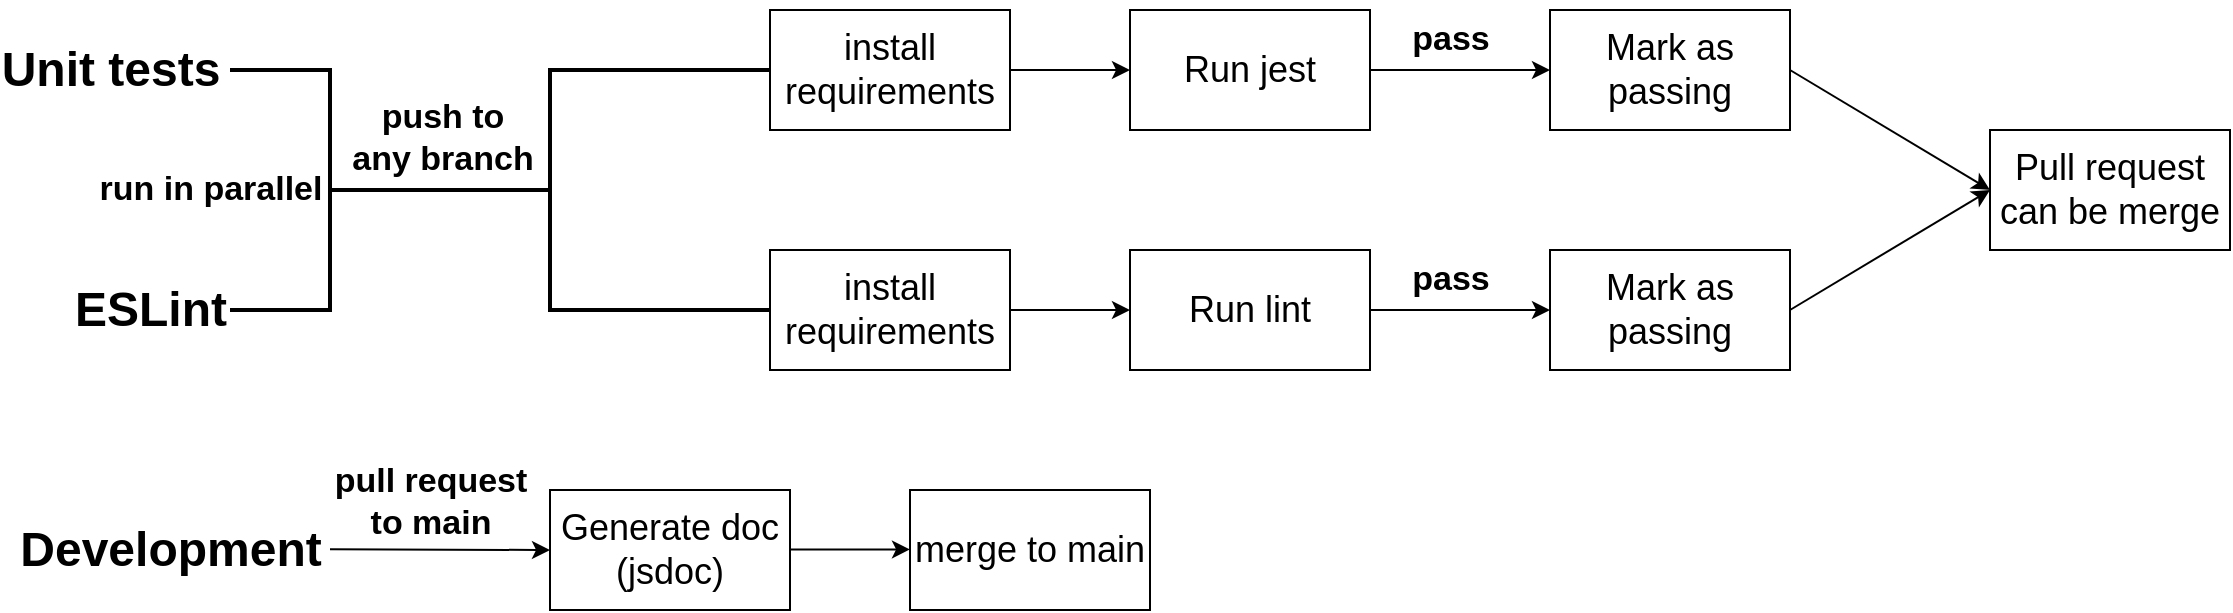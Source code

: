 <mxfile>
    <diagram name="第 1 页" id="XHGQAw4q8pq3mNkUlnjU">
        <mxGraphModel dx="1501" dy="534" grid="1" gridSize="10" guides="1" tooltips="1" connect="1" arrows="1" fold="1" page="1" pageScale="1" pageWidth="1169" pageHeight="827" math="0" shadow="0">
            <root>
                <mxCell id="0"/>
                <mxCell id="1" parent="0"/>
                <mxCell id="rTVmg1_4F_sFFXQ4KWiE-1" value="&lt;font style=&quot;font-size: 18px;&quot;&gt;Run jest&lt;/font&gt;" style="rounded=0;whiteSpace=wrap;html=1;" parent="1" vertex="1">
                    <mxGeometry x="580" y="266" width="120" height="60" as="geometry"/>
                </mxCell>
                <mxCell id="rTVmg1_4F_sFFXQ4KWiE-4" value="" style="strokeWidth=2;html=1;shape=mxgraph.flowchart.annotation_2;align=left;labelPosition=right;pointerEvents=1;" parent="1" vertex="1">
                    <mxGeometry x="180" y="296" width="220" height="120" as="geometry"/>
                </mxCell>
                <mxCell id="rTVmg1_4F_sFFXQ4KWiE-5" value="" style="strokeWidth=2;html=1;shape=mxgraph.flowchart.annotation_1;align=left;pointerEvents=1;rotation=-180;" parent="1" vertex="1">
                    <mxGeometry x="130" y="296" width="50" height="120" as="geometry"/>
                </mxCell>
                <mxCell id="rTVmg1_4F_sFFXQ4KWiE-7" value="Development" style="text;strokeColor=none;fillColor=none;html=1;fontSize=24;fontStyle=1;verticalAlign=middle;align=center;" parent="1" vertex="1">
                    <mxGeometry x="50" y="516" width="100" height="40" as="geometry"/>
                </mxCell>
                <mxCell id="rTVmg1_4F_sFFXQ4KWiE-9" value="Unit tests" style="text;strokeColor=none;fillColor=none;html=1;fontSize=24;fontStyle=1;verticalAlign=middle;align=center;" parent="1" vertex="1">
                    <mxGeometry x="20" y="276" width="100" height="40" as="geometry"/>
                </mxCell>
                <mxCell id="rTVmg1_4F_sFFXQ4KWiE-10" value="ESLint" style="text;strokeColor=none;fillColor=none;html=1;fontSize=24;fontStyle=1;verticalAlign=middle;align=center;" parent="1" vertex="1">
                    <mxGeometry x="40" y="396" width="100" height="40" as="geometry"/>
                </mxCell>
                <mxCell id="rTVmg1_4F_sFFXQ4KWiE-11" value="run in parallel" style="text;strokeColor=none;fillColor=none;html=1;fontSize=17;fontStyle=1;verticalAlign=middle;align=center;" parent="1" vertex="1">
                    <mxGeometry x="70" y="336" width="100" height="40" as="geometry"/>
                </mxCell>
                <mxCell id="rTVmg1_4F_sFFXQ4KWiE-12" value="&lt;font style=&quot;font-size: 18px;&quot;&gt;install requirements&lt;/font&gt;" style="rounded=0;whiteSpace=wrap;html=1;" parent="1" vertex="1">
                    <mxGeometry x="400" y="266" width="120" height="60" as="geometry"/>
                </mxCell>
                <mxCell id="rTVmg1_4F_sFFXQ4KWiE-13" value="&lt;font style=&quot;font-size: 18px;&quot;&gt;install requirements&lt;/font&gt;" style="rounded=0;whiteSpace=wrap;html=1;" parent="1" vertex="1">
                    <mxGeometry x="400" y="386" width="120" height="60" as="geometry"/>
                </mxCell>
                <mxCell id="rTVmg1_4F_sFFXQ4KWiE-14" value="&lt;font style=&quot;font-size: 18px;&quot;&gt;Run lint&lt;/font&gt;" style="rounded=0;whiteSpace=wrap;html=1;" parent="1" vertex="1">
                    <mxGeometry x="580" y="386" width="120" height="60" as="geometry"/>
                </mxCell>
                <mxCell id="rTVmg1_4F_sFFXQ4KWiE-15" value="&lt;font style=&quot;font-size: 18px;&quot;&gt;Mark as passing&lt;/font&gt;" style="rounded=0;whiteSpace=wrap;html=1;" parent="1" vertex="1">
                    <mxGeometry x="790" y="266" width="120" height="60" as="geometry"/>
                </mxCell>
                <mxCell id="rTVmg1_4F_sFFXQ4KWiE-16" value="&lt;font style=&quot;font-size: 18px;&quot;&gt;Mark as passing&lt;/font&gt;" style="rounded=0;whiteSpace=wrap;html=1;" parent="1" vertex="1">
                    <mxGeometry x="790" y="386" width="120" height="60" as="geometry"/>
                </mxCell>
                <mxCell id="rTVmg1_4F_sFFXQ4KWiE-17" value="" style="endArrow=classic;html=1;rounded=0;exitX=1;exitY=0.5;exitDx=0;exitDy=0;entryX=0;entryY=0.5;entryDx=0;entryDy=0;" parent="1" source="rTVmg1_4F_sFFXQ4KWiE-12" target="rTVmg1_4F_sFFXQ4KWiE-1" edge="1">
                    <mxGeometry width="50" height="50" relative="1" as="geometry">
                        <mxPoint x="590" y="366" as="sourcePoint"/>
                        <mxPoint x="640" y="316" as="targetPoint"/>
                    </mxGeometry>
                </mxCell>
                <mxCell id="rTVmg1_4F_sFFXQ4KWiE-18" value="" style="endArrow=classic;html=1;rounded=0;exitX=1;exitY=0.5;exitDx=0;exitDy=0;entryX=0;entryY=0.5;entryDx=0;entryDy=0;" parent="1" source="rTVmg1_4F_sFFXQ4KWiE-1" target="rTVmg1_4F_sFFXQ4KWiE-15" edge="1">
                    <mxGeometry width="50" height="50" relative="1" as="geometry">
                        <mxPoint x="730" y="316" as="sourcePoint"/>
                        <mxPoint x="780" y="266" as="targetPoint"/>
                    </mxGeometry>
                </mxCell>
                <mxCell id="rTVmg1_4F_sFFXQ4KWiE-19" value="" style="endArrow=classic;html=1;rounded=0;exitX=1;exitY=0.5;exitDx=0;exitDy=0;entryX=0;entryY=0.5;entryDx=0;entryDy=0;" parent="1" source="rTVmg1_4F_sFFXQ4KWiE-13" target="rTVmg1_4F_sFFXQ4KWiE-14" edge="1">
                    <mxGeometry width="50" height="50" relative="1" as="geometry">
                        <mxPoint x="530" y="426" as="sourcePoint"/>
                        <mxPoint x="580" y="376" as="targetPoint"/>
                    </mxGeometry>
                </mxCell>
                <mxCell id="rTVmg1_4F_sFFXQ4KWiE-20" value="" style="endArrow=classic;html=1;rounded=0;exitX=1;exitY=0.5;exitDx=0;exitDy=0;entryX=0;entryY=0.5;entryDx=0;entryDy=0;" parent="1" source="rTVmg1_4F_sFFXQ4KWiE-14" target="rTVmg1_4F_sFFXQ4KWiE-16" edge="1">
                    <mxGeometry width="50" height="50" relative="1" as="geometry">
                        <mxPoint x="720" y="396" as="sourcePoint"/>
                        <mxPoint x="770" y="346" as="targetPoint"/>
                    </mxGeometry>
                </mxCell>
                <mxCell id="rTVmg1_4F_sFFXQ4KWiE-21" value="pass" style="text;strokeColor=none;fillColor=none;html=1;fontSize=17;fontStyle=1;verticalAlign=middle;align=center;" parent="1" vertex="1">
                    <mxGeometry x="690" y="261" width="100" height="40" as="geometry"/>
                </mxCell>
                <mxCell id="rTVmg1_4F_sFFXQ4KWiE-22" value="pass" style="text;strokeColor=none;fillColor=none;html=1;fontSize=17;fontStyle=1;verticalAlign=middle;align=center;" parent="1" vertex="1">
                    <mxGeometry x="690" y="381" width="100" height="40" as="geometry"/>
                </mxCell>
                <mxCell id="rTVmg1_4F_sFFXQ4KWiE-23" value="&lt;font style=&quot;font-size: 18px;&quot;&gt;Pull request can be merge&lt;/font&gt;" style="rounded=0;whiteSpace=wrap;html=1;" parent="1" vertex="1">
                    <mxGeometry x="1010" y="326" width="120" height="60" as="geometry"/>
                </mxCell>
                <mxCell id="rTVmg1_4F_sFFXQ4KWiE-24" value="" style="endArrow=classic;html=1;rounded=0;exitX=1;exitY=0.5;exitDx=0;exitDy=0;entryX=0;entryY=0.5;entryDx=0;entryDy=0;" parent="1" source="rTVmg1_4F_sFFXQ4KWiE-15" target="rTVmg1_4F_sFFXQ4KWiE-23" edge="1">
                    <mxGeometry width="50" height="50" relative="1" as="geometry">
                        <mxPoint x="970" y="316" as="sourcePoint"/>
                        <mxPoint x="1020" y="266" as="targetPoint"/>
                    </mxGeometry>
                </mxCell>
                <mxCell id="rTVmg1_4F_sFFXQ4KWiE-25" value="" style="endArrow=classic;html=1;rounded=0;exitX=1;exitY=0.5;exitDx=0;exitDy=0;entryX=0;entryY=0.5;entryDx=0;entryDy=0;" parent="1" source="rTVmg1_4F_sFFXQ4KWiE-16" target="rTVmg1_4F_sFFXQ4KWiE-23" edge="1">
                    <mxGeometry width="50" height="50" relative="1" as="geometry">
                        <mxPoint x="920" y="426" as="sourcePoint"/>
                        <mxPoint x="970" y="376" as="targetPoint"/>
                    </mxGeometry>
                </mxCell>
                <mxCell id="9" style="edgeStyle=none;html=1;" edge="1" parent="1" source="rTVmg1_4F_sFFXQ4KWiE-26">
                    <mxGeometry relative="1" as="geometry">
                        <mxPoint x="290" y="536" as="targetPoint"/>
                    </mxGeometry>
                </mxCell>
                <mxCell id="rTVmg1_4F_sFFXQ4KWiE-26" value="&lt;font style=&quot;font-size: 18px;&quot;&gt;Generate doc (jsdoc)&lt;/font&gt;" style="rounded=0;whiteSpace=wrap;html=1;" parent="1" vertex="1">
                    <mxGeometry x="290" y="506" width="120" height="60" as="geometry"/>
                </mxCell>
                <mxCell id="rTVmg1_4F_sFFXQ4KWiE-27" value="&lt;font style=&quot;font-size: 18px;&quot;&gt;merge to main&lt;/font&gt;" style="rounded=0;whiteSpace=wrap;html=1;" parent="1" vertex="1">
                    <mxGeometry x="470" y="506" width="120" height="60" as="geometry"/>
                </mxCell>
                <mxCell id="rTVmg1_4F_sFFXQ4KWiE-28" value="" style="endArrow=classic;html=1;rounded=0;exitX=1;exitY=0.5;exitDx=0;exitDy=0;entryX=0;entryY=0.5;entryDx=0;entryDy=0;" parent="1" edge="1">
                    <mxGeometry width="50" height="50" relative="1" as="geometry">
                        <mxPoint x="410" y="535.71" as="sourcePoint"/>
                        <mxPoint x="470" y="535.71" as="targetPoint"/>
                    </mxGeometry>
                </mxCell>
                <mxCell id="2" value="pull request&lt;br&gt;to main" style="text;strokeColor=none;fillColor=none;html=1;fontSize=17;fontStyle=1;verticalAlign=middle;align=center;" vertex="1" parent="1">
                    <mxGeometry x="180" y="492" width="100" height="40" as="geometry"/>
                </mxCell>
                <mxCell id="3" value="push to &lt;br&gt;any branch" style="text;strokeColor=none;fillColor=none;html=1;fontSize=17;fontStyle=1;verticalAlign=middle;align=center;" vertex="1" parent="1">
                    <mxGeometry x="186" y="310" width="100" height="40" as="geometry"/>
                </mxCell>
                <mxCell id="4" value="" style="endArrow=classic;html=1;rounded=0;exitX=1;exitY=0.5;exitDx=0;exitDy=0;entryX=0;entryY=0.5;entryDx=0;entryDy=0;" edge="1" parent="1" target="rTVmg1_4F_sFFXQ4KWiE-26">
                    <mxGeometry width="50" height="50" relative="1" as="geometry">
                        <mxPoint x="180" y="535.66" as="sourcePoint"/>
                        <mxPoint x="340" y="536" as="targetPoint"/>
                    </mxGeometry>
                </mxCell>
            </root>
        </mxGraphModel>
    </diagram>
</mxfile>